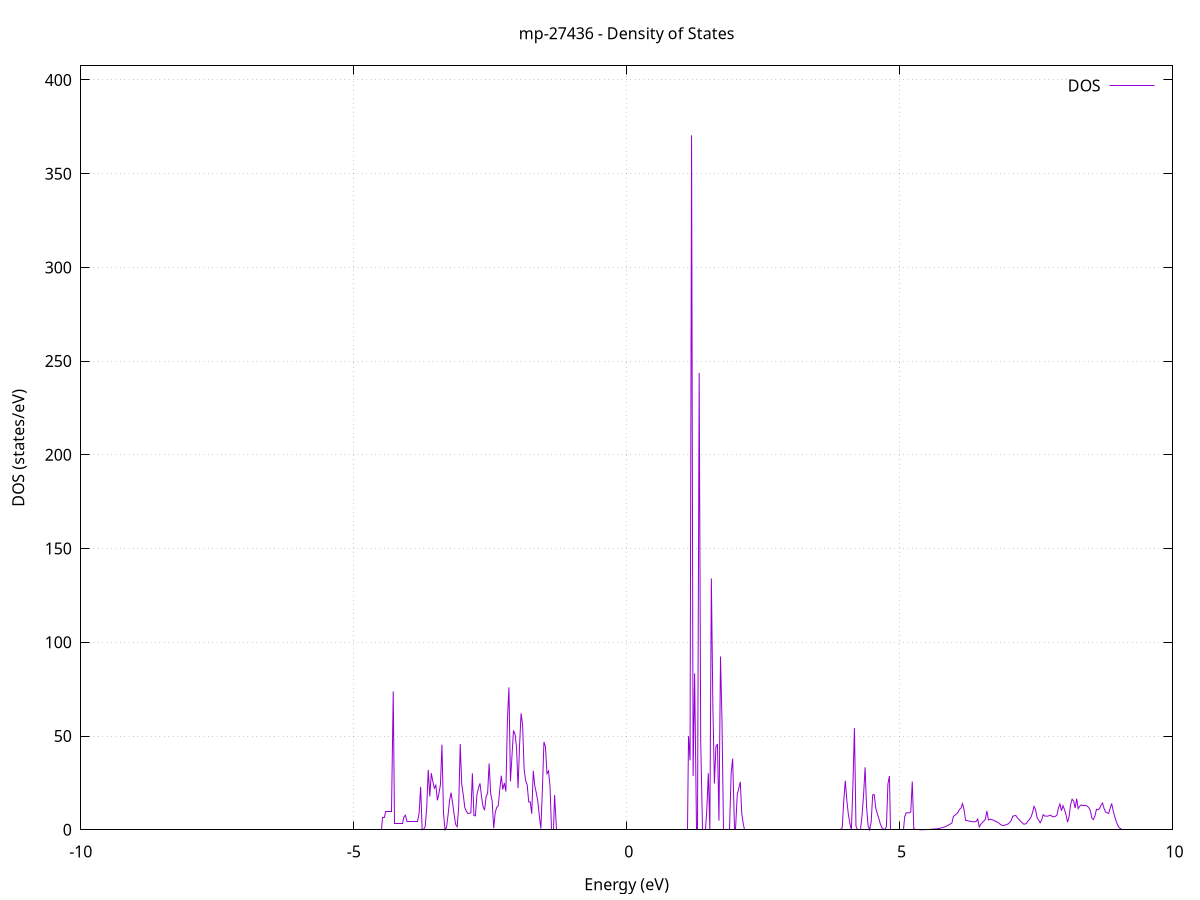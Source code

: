set title 'mp-27436 - Density of States'
set xlabel 'Energy (eV)'
set ylabel 'DOS (states/eV)'
set grid
set xrange [-10:10]
set yrange [0:407.488]
set xzeroaxis lt -1
set terminal png size 800,600
set output 'mp-27436_dos_gnuplot.png'
plot '-' using 1:2 with lines title 'DOS'
-44.123200 0.000000
-44.095300 0.000000
-44.067400 0.000000
-44.039500 0.000000
-44.011600 0.000000
-43.983800 0.000000
-43.955900 0.000000
-43.928000 0.000000
-43.900100 0.000000
-43.872200 0.000000
-43.844300 0.000000
-43.816400 0.000000
-43.788600 0.000000
-43.760700 0.000000
-43.732800 0.000000
-43.704900 0.000000
-43.677000 0.000000
-43.649100 0.000000
-43.621300 0.000000
-43.593400 0.000000
-43.565500 0.000000
-43.537600 0.000000
-43.509700 0.000000
-43.481800 0.000000
-43.453900 0.000000
-43.426100 0.000000
-43.398200 0.000000
-43.370300 0.000000
-43.342400 0.000000
-43.314500 0.000000
-43.286600 0.000000
-43.258800 0.000000
-43.230900 0.000000
-43.203000 0.000000
-43.175100 0.000000
-43.147200 0.000000
-43.119300 0.000000
-43.091400 0.000000
-43.063600 0.000000
-43.035700 0.000000
-43.007800 0.000000
-42.979900 0.000000
-42.952000 0.000000
-42.924100 0.000000
-42.896200 0.000000
-42.868400 0.000000
-42.840500 0.000000
-42.812600 0.000000
-42.784700 0.000000
-42.756800 0.000000
-42.728900 0.000000
-42.701100 0.000000
-42.673200 0.000000
-42.645300 0.000000
-42.617400 0.000000
-42.589500 0.000000
-42.561600 0.000000
-42.533700 0.000000
-42.505900 0.000000
-42.478000 0.000000
-42.450100 0.000000
-42.422200 0.000000
-42.394300 0.000000
-42.366400 0.000000
-42.338600 0.000000
-42.310700 0.000000
-42.282800 0.000000
-42.254900 0.000000
-42.227000 0.000000
-42.199100 0.000000
-42.171200 0.000000
-42.143400 0.000000
-42.115500 0.000000
-42.087600 0.000000
-42.059700 0.000000
-42.031800 0.000000
-42.003900 0.000000
-41.976100 0.000000
-41.948200 0.000000
-41.920300 0.000000
-41.892400 0.000000
-41.864500 0.000000
-41.836600 0.000000
-41.808700 0.000000
-41.780900 0.000000
-41.753000 0.000000
-41.725100 0.000000
-41.697200 0.000000
-41.669300 0.000000
-41.641400 0.000000
-41.613600 0.000000
-41.585700 1610.607500
-41.557800 0.000000
-41.529900 0.000000
-41.502000 0.000000
-41.474100 0.000000
-41.446200 0.000000
-41.418400 0.000000
-41.390500 0.000000
-41.362600 0.000000
-41.334700 0.000000
-41.306800 0.000000
-41.278900 0.000000
-41.251100 0.000000
-41.223200 0.000000
-41.195300 0.000000
-41.167400 0.000000
-41.139500 0.000000
-41.111600 0.000000
-41.083700 0.000000
-41.055900 0.000000
-41.028000 0.000000
-41.000100 0.000000
-40.972200 0.000000
-40.944300 0.000000
-40.916400 0.000000
-40.888500 0.000000
-40.860700 0.000000
-40.832800 0.000000
-40.804900 0.000000
-40.777000 0.000000
-40.749100 0.000000
-40.721200 0.000000
-40.693400 0.000000
-40.665500 0.000000
-40.637600 0.000000
-40.609700 0.000000
-40.581800 0.000000
-40.553900 0.000000
-40.526000 0.000000
-40.498200 0.000000
-40.470300 0.000000
-40.442400 0.000000
-40.414500 0.000000
-40.386600 0.000000
-40.358700 0.000000
-40.330900 0.000000
-40.303000 0.000000
-40.275100 0.000000
-40.247200 0.000000
-40.219300 0.000000
-40.191400 0.000000
-40.163500 0.000000
-40.135700 0.000000
-40.107800 0.000000
-40.079900 0.000000
-40.052000 0.000000
-40.024100 0.000000
-39.996200 0.000000
-39.968400 0.000000
-39.940500 0.000000
-39.912600 0.000000
-39.884700 0.000000
-39.856800 0.000000
-39.828900 0.000000
-39.801000 0.000000
-39.773200 0.000000
-39.745300 0.000000
-39.717400 0.000000
-39.689500 0.000000
-39.661600 0.000000
-39.633700 0.000000
-39.605900 0.000000
-39.578000 0.000000
-39.550100 0.000000
-39.522200 0.000000
-39.494300 0.000000
-39.466400 0.000000
-39.438500 0.000000
-39.410700 0.000000
-39.382800 0.000000
-39.354900 0.000000
-39.327000 0.000000
-39.299100 0.000000
-39.271200 0.000000
-39.243300 0.000000
-39.215500 0.000000
-39.187600 0.000000
-39.159700 0.000000
-39.131800 0.000000
-39.103900 0.000000
-39.076000 0.000000
-39.048200 0.000000
-39.020300 0.000000
-38.992400 0.000000
-38.964500 0.000000
-38.936600 0.000000
-38.908700 0.000000
-38.880800 0.000000
-38.853000 0.000000
-38.825100 0.000000
-38.797200 0.000000
-38.769300 0.000000
-38.741400 0.000000
-38.713500 0.000000
-38.685700 0.000000
-38.657800 0.000000
-38.629900 0.000000
-38.602000 0.000000
-38.574100 0.000000
-38.546200 0.000000
-38.518300 0.000000
-38.490500 0.000000
-38.462600 0.000000
-38.434700 0.000000
-38.406800 0.000000
-38.378900 0.000000
-38.351000 0.000000
-38.323200 0.000000
-38.295300 0.000000
-38.267400 0.000000
-38.239500 0.000000
-38.211600 0.000000
-38.183700 0.000000
-38.155800 0.000000
-38.128000 0.000000
-38.100100 0.000000
-38.072200 0.000000
-38.044300 0.000000
-38.016400 0.000000
-37.988500 0.000000
-37.960700 0.000000
-37.932800 0.000000
-37.904900 0.000000
-37.877000 0.000000
-37.849100 0.000000
-37.821200 0.000000
-37.793300 0.000000
-37.765500 0.000000
-37.737600 0.000000
-37.709700 0.000000
-37.681800 0.000000
-37.653900 0.000000
-37.626000 0.000000
-37.598200 0.000000
-37.570300 0.000000
-37.542400 0.000000
-37.514500 0.000000
-37.486600 0.000000
-37.458700 0.000000
-37.430800 0.000000
-37.403000 0.000000
-37.375100 0.000000
-37.347200 0.000000
-37.319300 0.000000
-37.291400 0.000000
-37.263500 0.000000
-37.235600 0.000000
-37.207800 0.000000
-37.179900 0.000000
-37.152000 0.000000
-37.124100 0.000000
-37.096200 0.000000
-37.068300 0.000000
-37.040500 0.000000
-37.012600 0.000000
-36.984700 0.000000
-36.956800 0.000000
-36.928900 0.000000
-36.901000 0.000000
-36.873100 0.000000
-36.845300 0.000000
-36.817400 0.000000
-36.789500 0.000000
-36.761600 0.000000
-36.733700 0.000000
-36.705800 0.000000
-36.678000 0.000000
-36.650100 0.000000
-36.622200 0.000000
-36.594300 0.000000
-36.566400 0.000000
-36.538500 0.000000
-36.510600 0.000000
-36.482800 0.000000
-36.454900 0.000000
-36.427000 0.000000
-36.399100 0.000000
-36.371200 0.000000
-36.343300 0.000000
-36.315500 0.000000
-36.287600 0.000000
-36.259700 0.000000
-36.231800 0.000000
-36.203900 0.000000
-36.176000 0.000000
-36.148100 0.000000
-36.120300 0.000000
-36.092400 0.000000
-36.064500 0.000000
-36.036600 0.000000
-36.008700 0.000000
-35.980800 0.000000
-35.953000 0.000000
-35.925100 0.000000
-35.897200 0.000000
-35.869300 0.000000
-35.841400 0.000000
-35.813500 0.000000
-35.785600 0.000000
-35.757800 0.000000
-35.729900 0.000000
-35.702000 0.000000
-35.674100 0.000000
-35.646200 0.000000
-35.618300 0.000000
-35.590400 0.000000
-35.562600 0.000000
-35.534700 0.000000
-35.506800 0.000000
-35.478900 0.000000
-35.451000 0.000000
-35.423100 0.000000
-35.395300 0.000000
-35.367400 0.000000
-35.339500 0.000000
-35.311600 0.000000
-35.283700 0.000000
-35.255800 0.000000
-35.227900 0.000000
-35.200100 0.000000
-35.172200 0.000000
-35.144300 0.000000
-35.116400 0.000000
-35.088500 0.000000
-35.060600 0.000000
-35.032800 0.000000
-35.004900 0.000000
-34.977000 0.000000
-34.949100 0.000000
-34.921200 0.000000
-34.893300 0.000000
-34.865400 0.000000
-34.837600 0.000000
-34.809700 0.000000
-34.781800 0.000000
-34.753900 0.000000
-34.726000 0.000000
-34.698100 0.000000
-34.670300 0.000000
-34.642400 0.000000
-34.614500 0.000000
-34.586600 0.000000
-34.558700 0.000000
-34.530800 0.000000
-34.502900 0.000000
-34.475100 0.000000
-34.447200 0.000000
-34.419300 0.000000
-34.391400 0.000000
-34.363500 0.000000
-34.335600 0.000000
-34.307800 0.000000
-34.279900 0.000000
-34.252000 0.000000
-34.224100 0.000000
-34.196200 0.000000
-34.168300 0.000000
-34.140400 0.000000
-34.112600 0.000000
-34.084700 0.000000
-34.056800 0.000000
-34.028900 0.000000
-34.001000 0.000000
-33.973100 0.000000
-33.945300 0.000000
-33.917400 0.000000
-33.889500 0.000000
-33.861600 0.000000
-33.833700 0.000000
-33.805800 0.000000
-33.777900 0.000000
-33.750100 0.000000
-33.722200 0.000000
-33.694300 0.000000
-33.666400 0.000000
-33.638500 0.000000
-33.610600 0.000000
-33.582700 0.000000
-33.554900 0.000000
-33.527000 0.000000
-33.499100 0.000000
-33.471200 0.000000
-33.443300 0.000000
-33.415400 0.000000
-33.387600 0.000000
-33.359700 0.000000
-33.331800 0.000000
-33.303900 0.000000
-33.276000 0.000000
-33.248100 0.000000
-33.220200 0.000000
-33.192400 0.000000
-33.164500 0.000000
-33.136600 0.000000
-33.108700 0.000000
-33.080800 0.000000
-33.052900 0.000000
-33.025100 0.000000
-32.997200 0.000000
-32.969300 0.000000
-32.941400 0.000000
-32.913500 0.000000
-32.885600 0.000000
-32.857700 0.000000
-32.829900 0.000000
-32.802000 0.000000
-32.774100 0.000000
-32.746200 0.000000
-32.718300 0.000000
-32.690400 0.000000
-32.662600 0.000000
-32.634700 0.000000
-32.606800 0.000000
-32.578900 0.000000
-32.551000 0.000000
-32.523100 0.000000
-32.495200 0.000000
-32.467400 0.000000
-32.439500 0.000000
-32.411600 0.000000
-32.383700 0.000000
-32.355800 0.000000
-32.327900 0.000000
-32.300100 0.000000
-32.272200 0.000000
-32.244300 0.000000
-32.216400 0.000000
-32.188500 0.000000
-32.160600 0.000000
-32.132700 0.000000
-32.104900 0.000000
-32.077000 0.000000
-32.049100 0.000000
-32.021200 0.000000
-31.993300 0.000000
-31.965400 0.000000
-31.937500 0.000000
-31.909700 0.000000
-31.881800 0.000000
-31.853900 0.000000
-31.826000 0.000000
-31.798100 0.000000
-31.770200 0.000000
-31.742400 0.000000
-31.714500 0.000000
-31.686600 0.000000
-31.658700 0.000000
-31.630800 0.000000
-31.602900 0.000000
-31.575000 0.000000
-31.547200 0.000000
-31.519300 0.000000
-31.491400 0.000000
-31.463500 0.000000
-31.435600 0.000000
-31.407700 0.000000
-31.379900 0.000000
-31.352000 0.000000
-31.324100 0.000000
-31.296200 0.000000
-31.268300 0.000000
-31.240400 0.000000
-31.212500 0.000000
-31.184700 0.000000
-31.156800 0.000000
-31.128900 0.000000
-31.101000 0.000000
-31.073100 0.000000
-31.045200 0.000000
-31.017400 0.000000
-30.989500 0.000000
-30.961600 0.000000
-30.933700 0.000000
-30.905800 0.000000
-30.877900 0.000000
-30.850000 0.000000
-30.822200 0.000000
-30.794300 0.000000
-30.766400 0.000000
-30.738500 0.000000
-30.710600 0.000000
-30.682700 0.000000
-30.654900 0.000000
-30.627000 0.000000
-30.599100 0.000000
-30.571200 0.000000
-30.543300 0.000000
-30.515400 0.000000
-30.487500 0.000000
-30.459700 0.000000
-30.431800 0.000000
-30.403900 0.000000
-30.376000 0.000000
-30.348100 0.000000
-30.320200 0.000000
-30.292300 0.000000
-30.264500 0.000000
-30.236600 0.000000
-30.208700 0.000000
-30.180800 0.000000
-30.152900 0.000000
-30.125000 0.000000
-30.097200 0.000000
-30.069300 0.000000
-30.041400 0.000000
-30.013500 0.000000
-29.985600 0.000000
-29.957700 0.000000
-29.929800 0.000000
-29.902000 0.000000
-29.874100 0.000000
-29.846200 0.000000
-29.818300 0.000000
-29.790400 0.000000
-29.762500 0.000000
-29.734700 0.000000
-29.706800 0.000000
-29.678900 0.000000
-29.651000 0.000000
-29.623100 0.000000
-29.595200 0.000000
-29.567300 0.000000
-29.539500 0.000000
-29.511600 0.000000
-29.483700 0.000000
-29.455800 0.000000
-29.427900 0.000000
-29.400000 0.000000
-29.372200 0.000000
-29.344300 0.000000
-29.316400 0.000000
-29.288500 0.000000
-29.260600 0.000000
-29.232700 0.000000
-29.204800 0.000000
-29.177000 0.000000
-29.149100 0.000000
-29.121200 0.000000
-29.093300 0.000000
-29.065400 0.000000
-29.037500 0.000000
-29.009700 0.000000
-28.981800 0.000000
-28.953900 0.000000
-28.926000 0.000000
-28.898100 0.000000
-28.870200 0.000000
-28.842300 0.000000
-28.814500 0.000000
-28.786600 0.000000
-28.758700 0.000000
-28.730800 0.000000
-28.702900 0.000000
-28.675000 0.000000
-28.647200 0.000000
-28.619300 0.000000
-28.591400 0.000000
-28.563500 0.000000
-28.535600 0.000000
-28.507700 0.000000
-28.479800 0.000000
-28.452000 0.000000
-28.424100 0.000000
-28.396200 0.000000
-28.368300 0.000000
-28.340400 0.000000
-28.312500 0.000000
-28.284600 0.000000
-28.256800 0.000000
-28.228900 0.000000
-28.201000 0.000000
-28.173100 0.000000
-28.145200 0.000000
-28.117300 0.000000
-28.089500 0.000000
-28.061600 0.000000
-28.033700 0.000000
-28.005800 0.000000
-27.977900 0.000000
-27.950000 0.000000
-27.922100 0.000000
-27.894300 0.000000
-27.866400 0.000000
-27.838500 0.000000
-27.810600 0.000000
-27.782700 0.000000
-27.754800 0.000000
-27.727000 0.000000
-27.699100 0.000000
-27.671200 0.000000
-27.643300 0.000000
-27.615400 0.000000
-27.587500 0.000000
-27.559600 0.000000
-27.531800 0.000000
-27.503900 0.000000
-27.476000 0.000000
-27.448100 0.000000
-27.420200 0.000000
-27.392300 0.000000
-27.364500 0.000000
-27.336600 0.000000
-27.308700 0.000000
-27.280800 0.000000
-27.252900 0.000000
-27.225000 0.000000
-27.197100 0.000000
-27.169300 0.000000
-27.141400 0.000000
-27.113500 0.000000
-27.085600 0.000000
-27.057700 0.000000
-27.029800 0.000000
-27.002000 0.000000
-26.974100 0.000000
-26.946200 0.000000
-26.918300 0.000000
-26.890400 0.000000
-26.862500 0.000000
-26.834600 0.000000
-26.806800 0.000000
-26.778900 0.000000
-26.751000 0.000000
-26.723100 0.000000
-26.695200 0.000000
-26.667300 0.000000
-26.639400 0.000000
-26.611600 0.000000
-26.583700 0.000000
-26.555800 0.000000
-26.527900 0.000000
-26.500000 0.000000
-26.472100 0.000000
-26.444300 0.000000
-26.416400 0.000000
-26.388500 0.000000
-26.360600 0.000000
-26.332700 0.000000
-26.304800 0.000000
-26.276900 0.000000
-26.249100 0.000000
-26.221200 0.000000
-26.193300 0.000000
-26.165400 0.000000
-26.137500 0.000000
-26.109600 0.000000
-26.081800 0.000000
-26.053900 0.000000
-26.026000 0.000000
-25.998100 0.000000
-25.970200 0.000000
-25.942300 0.000000
-25.914400 0.000000
-25.886600 0.000000
-25.858700 0.000000
-25.830800 0.000000
-25.802900 0.000000
-25.775000 0.000000
-25.747100 0.000000
-25.719300 0.000000
-25.691400 0.000000
-25.663500 0.000000
-25.635600 0.000000
-25.607700 0.000000
-25.579800 0.000000
-25.551900 0.000000
-25.524100 0.000000
-25.496200 0.000000
-25.468300 0.000000
-25.440400 0.000000
-25.412500 0.000000
-25.384600 0.000000
-25.356800 0.000000
-25.328900 0.000000
-25.301000 0.000000
-25.273100 0.000000
-25.245200 0.000000
-25.217300 0.000000
-25.189400 0.000000
-25.161600 0.000000
-25.133700 0.000000
-25.105800 0.000000
-25.077900 0.000000
-25.050000 0.000000
-25.022100 0.000000
-24.994300 0.000000
-24.966400 0.000000
-24.938500 0.000000
-24.910600 0.000000
-24.882700 0.000000
-24.854800 0.000000
-24.826900 0.000000
-24.799100 0.000000
-24.771200 0.000000
-24.743300 0.000000
-24.715400 0.000000
-24.687500 0.000000
-24.659600 0.000000
-24.631700 0.000000
-24.603900 0.000000
-24.576000 0.000000
-24.548100 0.000000
-24.520200 0.000000
-24.492300 0.000000
-24.464400 0.000000
-24.436600 0.000000
-24.408700 0.000000
-24.380800 0.000000
-24.352900 0.000000
-24.325000 0.000000
-24.297100 0.000000
-24.269200 0.000000
-24.241400 0.000000
-24.213500 0.000000
-24.185600 0.000000
-24.157700 0.000000
-24.129800 0.000000
-24.101900 0.000000
-24.074100 0.000000
-24.046200 0.000000
-24.018300 0.000000
-23.990400 0.000000
-23.962500 0.000000
-23.934600 0.000000
-23.906700 0.000000
-23.878900 0.000000
-23.851000 0.000000
-23.823100 0.000000
-23.795200 0.000000
-23.767300 0.000000
-23.739400 0.000000
-23.711600 0.000000
-23.683700 0.000000
-23.655800 0.000000
-23.627900 0.000000
-23.600000 0.000000
-23.572100 0.000000
-23.544200 0.000000
-23.516400 0.000000
-23.488500 0.000000
-23.460600 0.000000
-23.432700 0.000000
-23.404800 0.000000
-23.376900 0.000000
-23.349100 0.000000
-23.321200 0.000000
-23.293300 0.000000
-23.265400 0.000000
-23.237500 0.000000
-23.209600 0.000000
-23.181700 0.000000
-23.153900 0.000000
-23.126000 0.000000
-23.098100 0.000000
-23.070200 0.000000
-23.042300 0.000000
-23.014400 0.000000
-22.986500 0.000000
-22.958700 0.000000
-22.930800 0.000000
-22.902900 0.000000
-22.875000 0.000000
-22.847100 0.000000
-22.819200 0.000000
-22.791400 0.000000
-22.763500 0.000000
-22.735600 0.000000
-22.707700 0.000000
-22.679800 0.000000
-22.651900 0.000000
-22.624000 0.000000
-22.596200 0.000000
-22.568300 0.000000
-22.540400 0.000000
-22.512500 0.000000
-22.484600 0.000000
-22.456700 0.000000
-22.428900 0.000000
-22.401000 0.000000
-22.373100 0.000000
-22.345200 0.000000
-22.317300 0.000000
-22.289400 0.000000
-22.261500 0.000000
-22.233700 0.000000
-22.205800 0.000000
-22.177900 0.000000
-22.150000 0.000000
-22.122100 0.000000
-22.094200 0.000000
-22.066400 0.000000
-22.038500 0.000000
-22.010600 0.000000
-21.982700 0.000000
-21.954800 0.000000
-21.926900 0.000000
-21.899000 0.000000
-21.871200 0.000000
-21.843300 0.000000
-21.815400 0.000000
-21.787500 0.000000
-21.759600 0.000000
-21.731700 0.000000
-21.703900 0.000000
-21.676000 0.000000
-21.648100 0.000000
-21.620200 0.000000
-21.592300 0.000000
-21.564400 0.000000
-21.536500 0.000000
-21.508700 0.000000
-21.480800 0.000000
-21.452900 0.000000
-21.425000 0.000000
-21.397100 0.000000
-21.369200 0.000000
-21.341400 0.000000
-21.313500 0.000000
-21.285600 0.000000
-21.257700 0.000000
-21.229800 0.000000
-21.201900 0.000000
-21.174000 0.000000
-21.146200 0.000000
-21.118300 0.000000
-21.090400 0.000000
-21.062500 0.000000
-21.034600 0.000000
-21.006700 0.000000
-20.978800 0.000000
-20.951000 0.000000
-20.923100 0.000000
-20.895200 0.000000
-20.867300 0.000000
-20.839400 0.000000
-20.811500 0.000000
-20.783700 0.000000
-20.755800 0.000000
-20.727900 0.000000
-20.700000 0.000000
-20.672100 0.000000
-20.644200 0.000000
-20.616300 0.000000
-20.588500 0.000000
-20.560600 0.000000
-20.532700 0.000000
-20.504800 0.000000
-20.476900 0.000000
-20.449000 0.000000
-20.421200 0.000000
-20.393300 0.000000
-20.365400 0.000000
-20.337500 0.000000
-20.309600 0.000000
-20.281700 0.000000
-20.253800 0.000000
-20.226000 0.000000
-20.198100 0.000000
-20.170200 0.000000
-20.142300 0.000000
-20.114400 0.000000
-20.086500 0.000000
-20.058700 0.000000
-20.030800 0.000000
-20.002900 0.000000
-19.975000 0.000000
-19.947100 0.000000
-19.919200 0.000000
-19.891300 0.000000
-19.863500 0.000000
-19.835600 0.000000
-19.807700 0.000000
-19.779800 0.000000
-19.751900 0.000000
-19.724000 0.000000
-19.696200 0.000000
-19.668300 0.000000
-19.640400 0.000000
-19.612500 0.000000
-19.584600 0.000000
-19.556700 0.000000
-19.528800 0.000000
-19.501000 0.000000
-19.473100 0.000000
-19.445200 0.000000
-19.417300 0.000000
-19.389400 0.000000
-19.361500 0.000000
-19.333600 0.000000
-19.305800 0.000000
-19.277900 0.000000
-19.250000 0.000000
-19.222100 0.000000
-19.194200 0.000000
-19.166300 0.000000
-19.138500 0.000000
-19.110600 0.000000
-19.082700 0.000000
-19.054800 0.000000
-19.026900 0.000000
-18.999000 0.000000
-18.971100 0.000000
-18.943300 0.000000
-18.915400 0.000000
-18.887500 0.000000
-18.859600 748.651300
-18.831700 0.000000
-18.803800 0.000000
-18.776000 0.000000
-18.748100 0.000000
-18.720200 0.000000
-18.692300 33.583800
-18.664400 33.586700
-18.636500 51.320600
-18.608600 0.000000
-18.580800 0.000000
-18.552900 16.161100
-18.525000 16.161100
-18.497100 16.161100
-18.469200 0.000000
-18.441300 0.000000
-18.413500 0.000000
-18.385600 0.000000
-18.357700 0.000000
-18.329800 0.000000
-18.301900 0.000000
-18.274000 15.088600
-18.246100 15.088600
-18.218300 15.088600
-18.190400 0.000000
-18.162500 0.000000
-18.134600 0.000000
-18.106700 0.000000
-18.078800 0.000000
-18.051000 0.000000
-18.023100 0.000000
-17.995200 0.000000
-17.967300 0.000000
-17.939400 0.000000
-17.911500 0.000000
-17.883600 0.000000
-17.855800 0.000000
-17.827900 0.000000
-17.800000 0.000000
-17.772100 0.000000
-17.744200 0.000000
-17.716300 0.000000
-17.688500 0.000000
-17.660600 0.000000
-17.632700 0.000000
-17.604800 0.000000
-17.576900 0.000000
-17.549000 0.000000
-17.521100 0.000000
-17.493300 0.000000
-17.465400 0.000000
-17.437500 0.000000
-17.409600 0.000000
-17.381700 0.000000
-17.353800 0.000000
-17.325900 0.000000
-17.298100 0.000000
-17.270200 0.000000
-17.242300 0.000000
-17.214400 0.000000
-17.186500 0.000000
-17.158600 0.000000
-17.130800 0.000000
-17.102900 0.000000
-17.075000 0.000000
-17.047100 0.000000
-17.019200 0.000000
-16.991300 0.000000
-16.963400 0.000000
-16.935600 0.000000
-16.907700 0.000000
-16.879800 0.000000
-16.851900 0.000000
-16.824000 0.000000
-16.796100 0.000000
-16.768300 0.000000
-16.740400 0.000000
-16.712500 0.000000
-16.684600 0.000000
-16.656700 0.000000
-16.628800 0.000000
-16.600900 0.000000
-16.573100 0.000000
-16.545200 0.000000
-16.517300 0.000000
-16.489400 0.000000
-16.461500 0.000000
-16.433600 0.000000
-16.405800 0.000000
-16.377900 0.000000
-16.350000 0.000000
-16.322100 0.000000
-16.294200 0.000000
-16.266300 0.000000
-16.238400 0.000000
-16.210600 0.000000
-16.182700 0.000000
-16.154800 0.000000
-16.126900 0.000000
-16.099000 0.000000
-16.071100 0.000000
-16.043300 0.000000
-16.015400 0.000000
-15.987500 0.000000
-15.959600 0.000000
-15.931700 0.000000
-15.903800 0.000000
-15.875900 0.000000
-15.848100 0.000000
-15.820200 0.000000
-15.792300 0.000000
-15.764400 0.000000
-15.736500 0.000000
-15.708600 0.000000
-15.680700 0.000000
-15.652900 0.000000
-15.625000 0.000000
-15.597100 0.000000
-15.569200 0.000000
-15.541300 0.000000
-15.513400 0.000000
-15.485600 0.000000
-15.457700 0.000000
-15.429800 0.000000
-15.401900 0.000000
-15.374000 0.000000
-15.346100 0.000000
-15.318200 0.000000
-15.290400 0.000000
-15.262500 0.000000
-15.234600 0.000000
-15.206700 0.000000
-15.178800 0.000000
-15.150900 0.000000
-15.123100 0.000000
-15.095200 0.000000
-15.067300 0.000000
-15.039400 0.000000
-15.011500 0.000000
-14.983600 0.000000
-14.955700 0.000000
-14.927900 0.000000
-14.900000 0.000000
-14.872100 0.021500
-14.844200 5.287800
-14.816300 5.287800
-14.788400 5.287800
-14.760600 5.287700
-14.732700 5.287700
-14.704800 5.287700
-14.676900 5.287600
-14.649000 5.287600
-14.621100 5.287600
-14.593200 0.000000
-14.565400 0.000000
-14.537500 0.000000
-14.509600 0.000000
-14.481700 0.000000
-14.453800 0.000000
-14.425900 0.000000
-14.398100 0.000000
-14.370200 0.000000
-14.342300 0.000000
-14.314400 0.000000
-14.286500 73.967900
-14.258600 143.141800
-14.230700 0.000000
-14.202900 32.591400
-14.175000 32.599600
-14.147100 0.000000
-14.119200 0.000000
-14.091300 0.000000
-14.063400 0.000000
-14.035500 4.239000
-14.007700 4.239000
-13.979800 4.239000
-13.951900 4.239000
-13.924000 4.239000
-13.896100 4.239000
-13.868200 4.239000
-13.840400 4.239000
-13.812500 4.239000
-13.784600 4.239000
-13.756700 4.239000
-13.728800 0.000000
-13.700900 0.000000
-13.673000 0.000000
-13.645200 0.000000
-13.617300 0.000000
-13.589400 0.000000
-13.561500 0.000000
-13.533600 0.000000
-13.505700 0.000000
-13.477900 0.000000
-13.450000 0.000000
-13.422100 85.310800
-13.394200 43.190700
-13.366300 0.000000
-13.338400 0.000000
-13.310500 0.000000
-13.282700 0.000000
-13.254800 0.000000
-13.226900 52.144700
-13.199000 127.911800
-13.171100 0.000000
-13.143200 0.000000
-13.115400 0.000000
-13.087500 0.000000
-13.059600 0.000000
-13.031700 0.000000
-13.003800 0.000000
-12.975900 0.000000
-12.948000 0.000000
-12.920200 0.000000
-12.892300 0.000000
-12.864400 0.000000
-12.836500 0.000000
-12.808600 0.000000
-12.780700 0.000000
-12.752900 0.000000
-12.725000 0.000000
-12.697100 0.000000
-12.669200 0.000000
-12.641300 0.000000
-12.613400 0.000000
-12.585500 0.000000
-12.557700 0.000000
-12.529800 0.000000
-12.501900 0.000000
-12.474000 0.000000
-12.446100 0.000000
-12.418200 0.000000
-12.390400 0.000000
-12.362500 0.000000
-12.334600 0.000000
-12.306700 0.000000
-12.278800 0.000000
-12.250900 0.000000
-12.223000 0.000000
-12.195200 0.000000
-12.167300 0.000000
-12.139400 0.000000
-12.111500 0.000000
-12.083600 0.000000
-12.055700 0.000000
-12.027800 0.000000
-12.000000 0.000000
-11.972100 0.000000
-11.944200 0.000000
-11.916300 0.000000
-11.888400 0.000000
-11.860500 0.000000
-11.832700 0.000000
-11.804800 0.000000
-11.776900 0.000000
-11.749000 0.000000
-11.721100 0.000000
-11.693200 0.000000
-11.665300 0.000000
-11.637500 0.000000
-11.609600 0.000000
-11.581700 0.000000
-11.553800 0.000000
-11.525900 0.000000
-11.498000 0.000000
-11.470200 0.000000
-11.442300 0.000000
-11.414400 0.000000
-11.386500 0.000000
-11.358600 0.000000
-11.330700 0.000000
-11.302800 0.000000
-11.275000 0.000000
-11.247100 0.000000
-11.219200 0.000000
-11.191300 0.000000
-11.163400 0.000000
-11.135500 0.000000
-11.107700 0.000000
-11.079800 0.000000
-11.051900 0.000000
-11.024000 0.000000
-10.996100 0.000000
-10.968200 0.000000
-10.940300 0.000000
-10.912500 0.000000
-10.884600 0.000000
-10.856700 0.000000
-10.828800 0.000000
-10.800900 0.000000
-10.773000 0.000000
-10.745200 0.000000
-10.717300 0.000000
-10.689400 0.000000
-10.661500 0.000000
-10.633600 0.000000
-10.605700 0.000000
-10.577800 0.000000
-10.550000 0.000000
-10.522100 0.000000
-10.494200 0.000000
-10.466300 0.000000
-10.438400 0.000000
-10.410500 0.000000
-10.382600 0.000000
-10.354800 0.000000
-10.326900 0.000000
-10.299000 0.000000
-10.271100 0.000000
-10.243200 0.000000
-10.215300 0.000000
-10.187500 0.000000
-10.159600 0.000000
-10.131700 0.000000
-10.103800 0.000000
-10.075900 0.000000
-10.048000 0.000000
-10.020100 0.000000
-9.992300 0.000000
-9.964400 0.000000
-9.936500 0.000000
-9.908600 0.000000
-9.880700 0.000000
-9.852800 0.000000
-9.825000 0.000000
-9.797100 0.000000
-9.769200 0.000000
-9.741300 0.000000
-9.713400 0.000000
-9.685500 0.000000
-9.657600 0.000000
-9.629800 0.000000
-9.601900 0.000000
-9.574000 0.000000
-9.546100 0.000000
-9.518200 0.000000
-9.490300 0.000000
-9.462500 0.000000
-9.434600 0.000000
-9.406700 0.000000
-9.378800 0.000000
-9.350900 0.000000
-9.323000 0.000000
-9.295100 0.000000
-9.267300 0.000000
-9.239400 0.000000
-9.211500 0.000000
-9.183600 0.000000
-9.155700 0.000000
-9.127800 0.000000
-9.100000 0.000000
-9.072100 0.000000
-9.044200 0.000000
-9.016300 0.000000
-8.988400 0.000000
-8.960500 0.000000
-8.932600 0.000000
-8.904800 0.000000
-8.876900 0.000000
-8.849000 0.000000
-8.821100 0.000000
-8.793200 0.000000
-8.765300 0.000000
-8.737500 0.000000
-8.709600 0.000000
-8.681700 0.000000
-8.653800 0.000000
-8.625900 0.000000
-8.598000 0.000000
-8.570100 0.000000
-8.542300 0.000000
-8.514400 0.000000
-8.486500 0.000000
-8.458600 0.000000
-8.430700 0.000000
-8.402800 0.000000
-8.374900 0.000000
-8.347100 0.000000
-8.319200 0.000000
-8.291300 0.000000
-8.263400 0.000000
-8.235500 0.000000
-8.207600 0.000000
-8.179800 0.000000
-8.151900 0.000000
-8.124000 0.000000
-8.096100 0.000000
-8.068200 0.000000
-8.040300 0.000000
-8.012400 0.000000
-7.984600 0.000000
-7.956700 0.000000
-7.928800 0.000000
-7.900900 0.000000
-7.873000 0.000000
-7.845100 0.000000
-7.817300 0.000000
-7.789400 0.000000
-7.761500 0.000000
-7.733600 0.000000
-7.705700 0.000000
-7.677800 0.000000
-7.649900 0.000000
-7.622100 0.000000
-7.594200 0.000000
-7.566300 0.000000
-7.538400 0.000000
-7.510500 0.000000
-7.482600 0.000000
-7.454800 0.000000
-7.426900 0.000000
-7.399000 0.000000
-7.371100 0.000000
-7.343200 0.000000
-7.315300 0.000000
-7.287400 0.000000
-7.259600 0.000000
-7.231700 0.000000
-7.203800 0.000000
-7.175900 0.000000
-7.148000 0.000000
-7.120100 0.000000
-7.092300 0.000000
-7.064400 0.000000
-7.036500 0.000000
-7.008600 0.000000
-6.980700 0.000000
-6.952800 0.000000
-6.924900 0.000000
-6.897100 0.000000
-6.869200 0.000000
-6.841300 0.000000
-6.813400 0.000000
-6.785500 0.000000
-6.757600 0.000000
-6.729700 0.000000
-6.701900 0.000000
-6.674000 0.000000
-6.646100 0.000000
-6.618200 0.000000
-6.590300 0.000000
-6.562400 0.000000
-6.534600 0.000000
-6.506700 0.000000
-6.478800 0.000000
-6.450900 0.000000
-6.423000 0.000000
-6.395100 0.000000
-6.367200 0.000000
-6.339400 0.000000
-6.311500 0.000000
-6.283600 0.000000
-6.255700 0.000000
-6.227800 0.000000
-6.199900 0.000000
-6.172100 0.000000
-6.144200 0.000000
-6.116300 0.000000
-6.088400 0.000000
-6.060500 0.000000
-6.032600 0.000000
-6.004700 0.000000
-5.976900 0.000000
-5.949000 0.000000
-5.921100 0.000000
-5.893200 0.000000
-5.865300 0.000000
-5.837400 0.000000
-5.809600 0.000000
-5.781700 0.000000
-5.753800 0.000000
-5.725900 0.000000
-5.698000 0.000000
-5.670100 0.000000
-5.642200 0.000000
-5.614400 0.000000
-5.586500 0.000000
-5.558600 0.000000
-5.530700 0.000000
-5.502800 0.000000
-5.474900 0.000000
-5.447100 0.000000
-5.419200 0.000000
-5.391300 0.000000
-5.363400 0.000000
-5.335500 0.000000
-5.307600 0.000000
-5.279700 0.000000
-5.251900 0.000000
-5.224000 0.000000
-5.196100 0.000000
-5.168200 0.000000
-5.140300 0.000000
-5.112400 0.000000
-5.084600 0.000000
-5.056700 0.000000
-5.028800 0.000000
-5.000900 0.000000
-4.973000 0.000000
-4.945100 0.000000
-4.917200 0.000000
-4.889400 0.000000
-4.861500 0.000000
-4.833600 0.000000
-4.805700 0.000000
-4.777800 0.000000
-4.749900 0.000000
-4.722000 0.000000
-4.694200 0.000000
-4.666300 0.000000
-4.638400 0.000000
-4.610500 0.000000
-4.582600 0.000000
-4.554700 0.000000
-4.526900 0.000000
-4.499000 0.000000
-4.471100 6.364400
-4.443200 6.364000
-4.415300 9.686500
-4.387400 9.686100
-4.359500 9.685700
-4.331700 9.685300
-4.303800 9.684900
-4.275900 73.861500
-4.248000 3.322700
-4.220100 3.322700
-4.192200 3.322700
-4.164400 3.322700
-4.136500 3.322700
-4.108600 3.322700
-4.080700 6.871700
-4.052800 7.760800
-4.024900 4.436900
-3.997000 4.435800
-3.969200 4.434800
-3.941300 4.434000
-3.913400 4.433300
-3.885500 4.432700
-3.857600 4.432200
-3.829700 4.431900
-3.801900 8.918800
-3.774000 22.868300
-3.746100 0.000000
-3.718200 0.281300
-3.690300 1.769500
-3.662400 11.953400
-3.634500 32.025800
-3.606700 17.771300
-3.578800 30.199700
-3.550900 25.847400
-3.523000 22.148200
-3.495100 23.803100
-3.467200 15.707800
-3.439400 19.286300
-3.411500 24.041400
-3.383600 45.436500
-3.355700 9.251100
-3.327800 0.046100
-3.299900 1.317700
-3.272000 7.791800
-3.244200 15.588200
-3.216300 19.790800
-3.188400 14.297000
-3.160500 8.141300
-3.132600 2.858200
-3.104700 1.594300
-3.076800 12.166400
-3.049000 45.743400
-3.021100 24.221500
-2.993200 18.704300
-2.965300 11.873700
-2.937400 9.875100
-2.909500 8.679600
-2.881700 8.852000
-2.853800 8.979400
-2.825900 30.068100
-2.798000 7.618100
-2.770100 7.441400
-2.742200 18.823400
-2.714300 22.268000
-2.686500 24.758500
-2.658600 17.639200
-2.630700 12.421900
-2.602800 10.410700
-2.574900 17.744500
-2.547000 19.459900
-2.519200 35.386200
-2.491300 19.377600
-2.463400 15.243400
-2.435500 0.851200
-2.407600 9.196700
-2.379700 12.029700
-2.351800 12.861300
-2.324000 21.534600
-2.296100 28.867100
-2.268200 21.478900
-2.240300 24.965100
-2.212400 20.419600
-2.184500 58.441000
-2.156700 75.928100
-2.128800 25.889600
-2.100900 39.320700
-2.073000 52.991900
-2.045100 51.041400
-2.017200 44.026100
-1.989300 22.198900
-1.961500 45.316200
-1.933600 62.113100
-1.905700 55.586900
-1.877800 32.054200
-1.849900 26.179600
-1.822000 24.025700
-1.794200 14.862200
-1.766300 14.902900
-1.738400 8.550600
-1.710500 31.471000
-1.682600 23.456800
-1.654700 19.568100
-1.626800 15.083800
-1.599000 7.211400
-1.571100 0.597300
-1.543200 21.849000
-1.515300 46.877000
-1.487400 44.254400
-1.459500 29.923200
-1.431700 31.344800
-1.403800 23.186200
-1.375900 0.000000
-1.348000 0.000000
-1.320100 18.544200
-1.292200 0.000000
-1.264300 0.000000
-1.236500 0.000000
-1.208600 0.000000
-1.180700 0.000000
-1.152800 0.000000
-1.124900 0.000000
-1.097000 0.000000
-1.069100 0.000000
-1.041300 0.000000
-1.013400 0.000000
-0.985500 0.000000
-0.957600 0.000000
-0.929700 0.000000
-0.901800 0.000000
-0.874000 0.000000
-0.846100 0.000000
-0.818200 0.000000
-0.790300 0.000000
-0.762400 0.000000
-0.734500 0.000000
-0.706600 0.000000
-0.678800 0.000000
-0.650900 0.000000
-0.623000 0.000000
-0.595100 0.000000
-0.567200 0.000000
-0.539300 0.000000
-0.511500 0.000000
-0.483600 0.000000
-0.455700 0.000000
-0.427800 0.000000
-0.399900 0.000000
-0.372000 0.000000
-0.344100 0.000000
-0.316300 0.000000
-0.288400 0.000000
-0.260500 0.000000
-0.232600 0.000000
-0.204700 0.000000
-0.176800 0.000000
-0.149000 0.000000
-0.121100 0.000000
-0.093200 0.000000
-0.065300 0.000000
-0.037400 0.000000
-0.009500 0.000000
0.018400 0.000000
0.046200 0.000000
0.074100 0.000000
0.102000 0.000000
0.129900 0.000000
0.157800 0.000000
0.185700 0.000000
0.213500 0.000000
0.241400 0.000000
0.269300 0.000000
0.297200 0.000000
0.325100 0.000000
0.353000 0.000000
0.380900 0.000000
0.408700 0.000000
0.436600 0.000000
0.464500 0.000000
0.492400 0.000000
0.520300 0.000000
0.548200 0.000000
0.576100 0.000000
0.603900 0.000000
0.631800 0.000000
0.659700 0.000000
0.687600 0.000000
0.715500 0.000000
0.743400 0.000000
0.771200 0.000000
0.799100 0.000000
0.827000 0.000000
0.854900 0.000000
0.882800 0.000000
0.910700 0.000000
0.938600 0.000000
0.966400 0.000000
0.994300 0.000000
1.022200 0.000000
1.050100 0.000000
1.078000 0.000000
1.105900 0.000000
1.133700 49.971900
1.161600 37.030800
1.189500 370.444000
1.217400 28.726500
1.245300 83.424300
1.273200 0.000000
1.301100 0.000000
1.328900 243.735000
1.356800 47.282300
1.384700 0.000000
1.412600 0.000000
1.440500 0.000000
1.468400 10.738700
1.496200 30.196600
1.524100 0.000000
1.552000 134.068100
1.579900 65.462900
1.607800 24.667200
1.635700 44.250800
1.663600 45.742400
1.691400 4.861400
1.719300 92.441400
1.747200 57.424200
1.775100 0.000000
1.803000 0.000000
1.830900 0.000000
1.858700 0.000000
1.886600 0.000000
1.914500 30.111800
1.942400 37.984300
1.970300 0.000000
1.998200 0.000000
2.026100 18.629900
2.053900 22.065100
2.081800 25.579200
2.109700 8.450800
2.137600 2.944100
2.165500 0.000000
2.193400 0.000000
2.221300 0.000000
2.249100 0.000000
2.277000 0.000000
2.304900 0.000000
2.332800 0.000000
2.360700 0.000000
2.388600 0.000000
2.416400 0.000000
2.444300 0.000000
2.472200 0.000000
2.500100 0.000000
2.528000 0.000000
2.555900 0.000000
2.583800 0.000000
2.611600 0.000000
2.639500 0.000000
2.667400 0.000000
2.695300 0.000000
2.723200 0.000000
2.751100 0.000000
2.778900 0.000000
2.806800 0.000000
2.834700 0.000000
2.862600 0.000000
2.890500 0.000000
2.918400 0.000000
2.946300 0.000000
2.974100 0.000000
3.002000 0.000000
3.029900 0.000000
3.057800 0.000000
3.085700 0.000000
3.113600 0.000000
3.141400 0.000000
3.169300 0.000000
3.197200 0.000000
3.225100 0.000000
3.253000 0.000000
3.280900 0.000000
3.308800 0.000000
3.336600 0.000000
3.364500 0.000000
3.392400 0.000000
3.420300 0.000000
3.448200 0.000000
3.476100 0.000000
3.503900 0.000000
3.531800 0.000000
3.559700 0.000000
3.587600 0.000000
3.615500 0.000000
3.643400 0.000000
3.671300 0.000000
3.699100 0.000000
3.727000 0.000000
3.754900 0.000000
3.782800 0.000000
3.810700 0.000000
3.838600 0.000000
3.866400 0.000000
3.894300 0.000000
3.922200 0.000000
3.950100 1.203700
3.978000 15.801500
4.005900 26.151200
4.033800 15.692100
4.061600 8.186500
4.089500 3.431100
4.117400 0.000000
4.145300 23.573800
4.173200 54.290400
4.201100 1.929700
4.229000 0.000000
4.256800 0.000000
4.284700 0.000000
4.312600 7.572700
4.340500 18.614800
4.368400 33.318100
4.396300 11.661600
4.424100 2.035600
4.452000 0.000000
4.479900 4.257300
4.507800 18.597700
4.535700 18.758200
4.563600 11.642000
4.591500 8.653600
4.619300 6.149400
4.647200 3.137900
4.675100 1.215500
4.703000 0.345900
4.730900 0.005400
4.758800 1.755600
4.786600 24.491500
4.814500 28.688600
4.842400 0.000000
4.870300 0.000000
4.898200 0.000000
4.926100 0.000000
4.954000 0.000000
4.981800 0.000000
5.009700 0.000000
5.037600 0.000000
5.065500 0.000000
5.093400 6.909900
5.121300 9.052000
5.149100 9.034500
5.177000 9.019600
5.204900 9.429700
5.232800 25.736500
5.260700 0.594700
5.288600 0.000000
5.316500 0.000000
5.344300 0.000500
5.372200 0.006300
5.400100 0.018800
5.428000 0.037900
5.455900 0.063600
5.483800 0.096000
5.511600 0.135100
5.539500 0.180700
5.567400 0.233000
5.595300 0.292000
5.623200 0.357500
5.651100 0.429800
5.679000 0.508600
5.706800 0.622600
5.734700 0.785300
5.762600 0.994100
5.790500 1.229000
5.818400 1.485600
5.846300 1.764100
5.874200 2.197700
5.902000 2.647400
5.929900 3.093500
5.957800 3.535900
5.985700 7.102600
6.013600 7.721100
6.041500 8.420700
6.069300 9.322600
6.097200 10.845600
6.125100 11.589000
6.153000 13.934800
6.180900 10.805900
6.208800 5.055700
6.236700 4.888400
6.264500 4.646100
6.292400 4.550300
6.320300 4.423000
6.348200 4.274300
6.376100 4.236600
6.404000 4.505700
6.431800 5.774200
6.459700 1.480800
6.487600 2.879100
6.515500 3.810300
6.543400 4.683000
6.571300 5.554100
6.599200 10.060400
6.627000 5.261800
6.654900 5.577800
6.682800 5.527400
6.710700 5.183800
6.738600 4.806600
6.766500 4.429300
6.794300 4.073100
6.822200 3.549900
6.850100 2.721000
6.878000 2.374800
6.905900 2.329300
6.933800 2.501500
6.961700 2.820200
6.989500 3.133500
7.017400 3.872100
7.045300 4.994800
7.073200 7.229300
7.101100 7.466600
7.129000 7.684600
7.156800 6.460800
7.184700 5.531200
7.212600 4.739400
7.240500 3.913700
7.268400 3.081500
7.296300 3.006100
7.324200 3.448600
7.352000 4.713700
7.379900 5.562000
7.407800 6.734300
7.435700 9.166800
7.463600 12.492900
7.491500 10.754900
7.519300 6.409300
7.547200 5.125000
7.575100 3.714300
7.603000 5.221100
7.630900 8.067000
7.658800 7.353000
7.686700 7.293900
7.714500 7.260200
7.742400 7.539900
7.770300 7.862100
7.798200 6.885300
7.826100 7.011300
7.854000 7.190500
7.881900 7.724100
7.909700 11.515000
7.937600 13.760700
7.965500 10.184700
7.993400 12.872400
8.021300 10.790400
8.049200 8.035200
8.077000 4.082000
8.104900 6.941100
8.132800 13.338300
8.160700 16.294000
8.188600 15.372200
8.216500 11.596300
8.244400 16.566200
8.272200 11.275900
8.300100 12.529200
8.328000 13.220200
8.355900 12.905500
8.383800 13.049500
8.411700 12.950900
8.439500 12.567400
8.467400 11.816900
8.495300 10.126000
8.523200 6.215500
8.551100 5.457300
8.579000 7.321400
8.606900 10.952400
8.634700 10.682700
8.662600 11.320300
8.690500 13.125300
8.718400 14.269000
8.746300 11.354900
8.774200 9.434100
8.802000 9.071900
8.829900 8.711400
8.857800 11.488500
8.885700 14.017600
8.913600 10.094800
8.941500 7.057500
8.969400 4.483900
8.997200 2.317000
9.025100 1.114800
9.053000 0.464100
9.080900 0.112200
9.108800 0.000800
9.136700 0.000000
9.164500 0.000000
9.192400 0.000000
9.220300 0.000000
9.248200 0.000000
9.276100 0.000000
9.304000 0.000000
9.331900 0.000000
9.359700 0.000000
9.387600 0.000000
9.415500 0.000000
9.443400 0.000000
9.471300 0.000000
9.499200 0.000000
9.527100 0.000000
9.554900 0.000000
9.582800 0.000000
9.610700 0.000000
9.638600 0.000000
9.666500 0.000000
9.694400 0.000000
9.722200 0.000000
9.750100 0.000000
9.778000 0.000000
9.805900 0.000000
9.833800 0.000000
9.861700 0.000000
9.889600 0.000000
9.917400 0.000000
9.945300 0.000000
9.973200 0.000000
10.001100 0.000000
10.029000 0.000000
10.056900 0.000000
10.084700 0.000000
10.112600 0.000000
10.140500 0.000000
10.168400 0.000000
10.196300 0.000000
10.224200 0.000000
10.252100 0.000000
10.279900 0.000000
10.307800 0.000000
10.335700 0.000000
10.363600 0.000000
10.391500 0.000000
10.419400 0.000000
10.447200 0.000000
10.475100 0.000000
10.503000 0.000000
10.530900 0.000000
10.558800 0.000000
10.586700 0.000000
10.614600 0.000000
10.642400 0.000000
10.670300 0.000000
10.698200 0.000000
10.726100 0.000000
10.754000 0.000000
10.781900 0.000000
10.809700 0.000000
10.837600 0.000000
10.865500 0.000000
10.893400 0.000000
10.921300 0.000000
10.949200 0.000000
10.977100 0.000000
11.004900 0.000000
11.032800 0.000000
11.060700 0.000000
11.088600 0.000000
11.116500 0.000000
11.144400 0.000000
11.172200 0.000000
11.200100 0.000000
11.228000 0.000000
11.255900 0.000000
11.283800 0.000000
11.311700 0.000000
11.339600 0.000000
11.367400 0.000000
11.395300 0.000000
11.423200 0.000000
11.451100 0.000000
11.479000 0.000000
11.506900 0.000000
11.534800 0.000000
11.562600 0.000000
11.590500 0.000000
11.618400 0.000000
11.646300 0.000000
e
